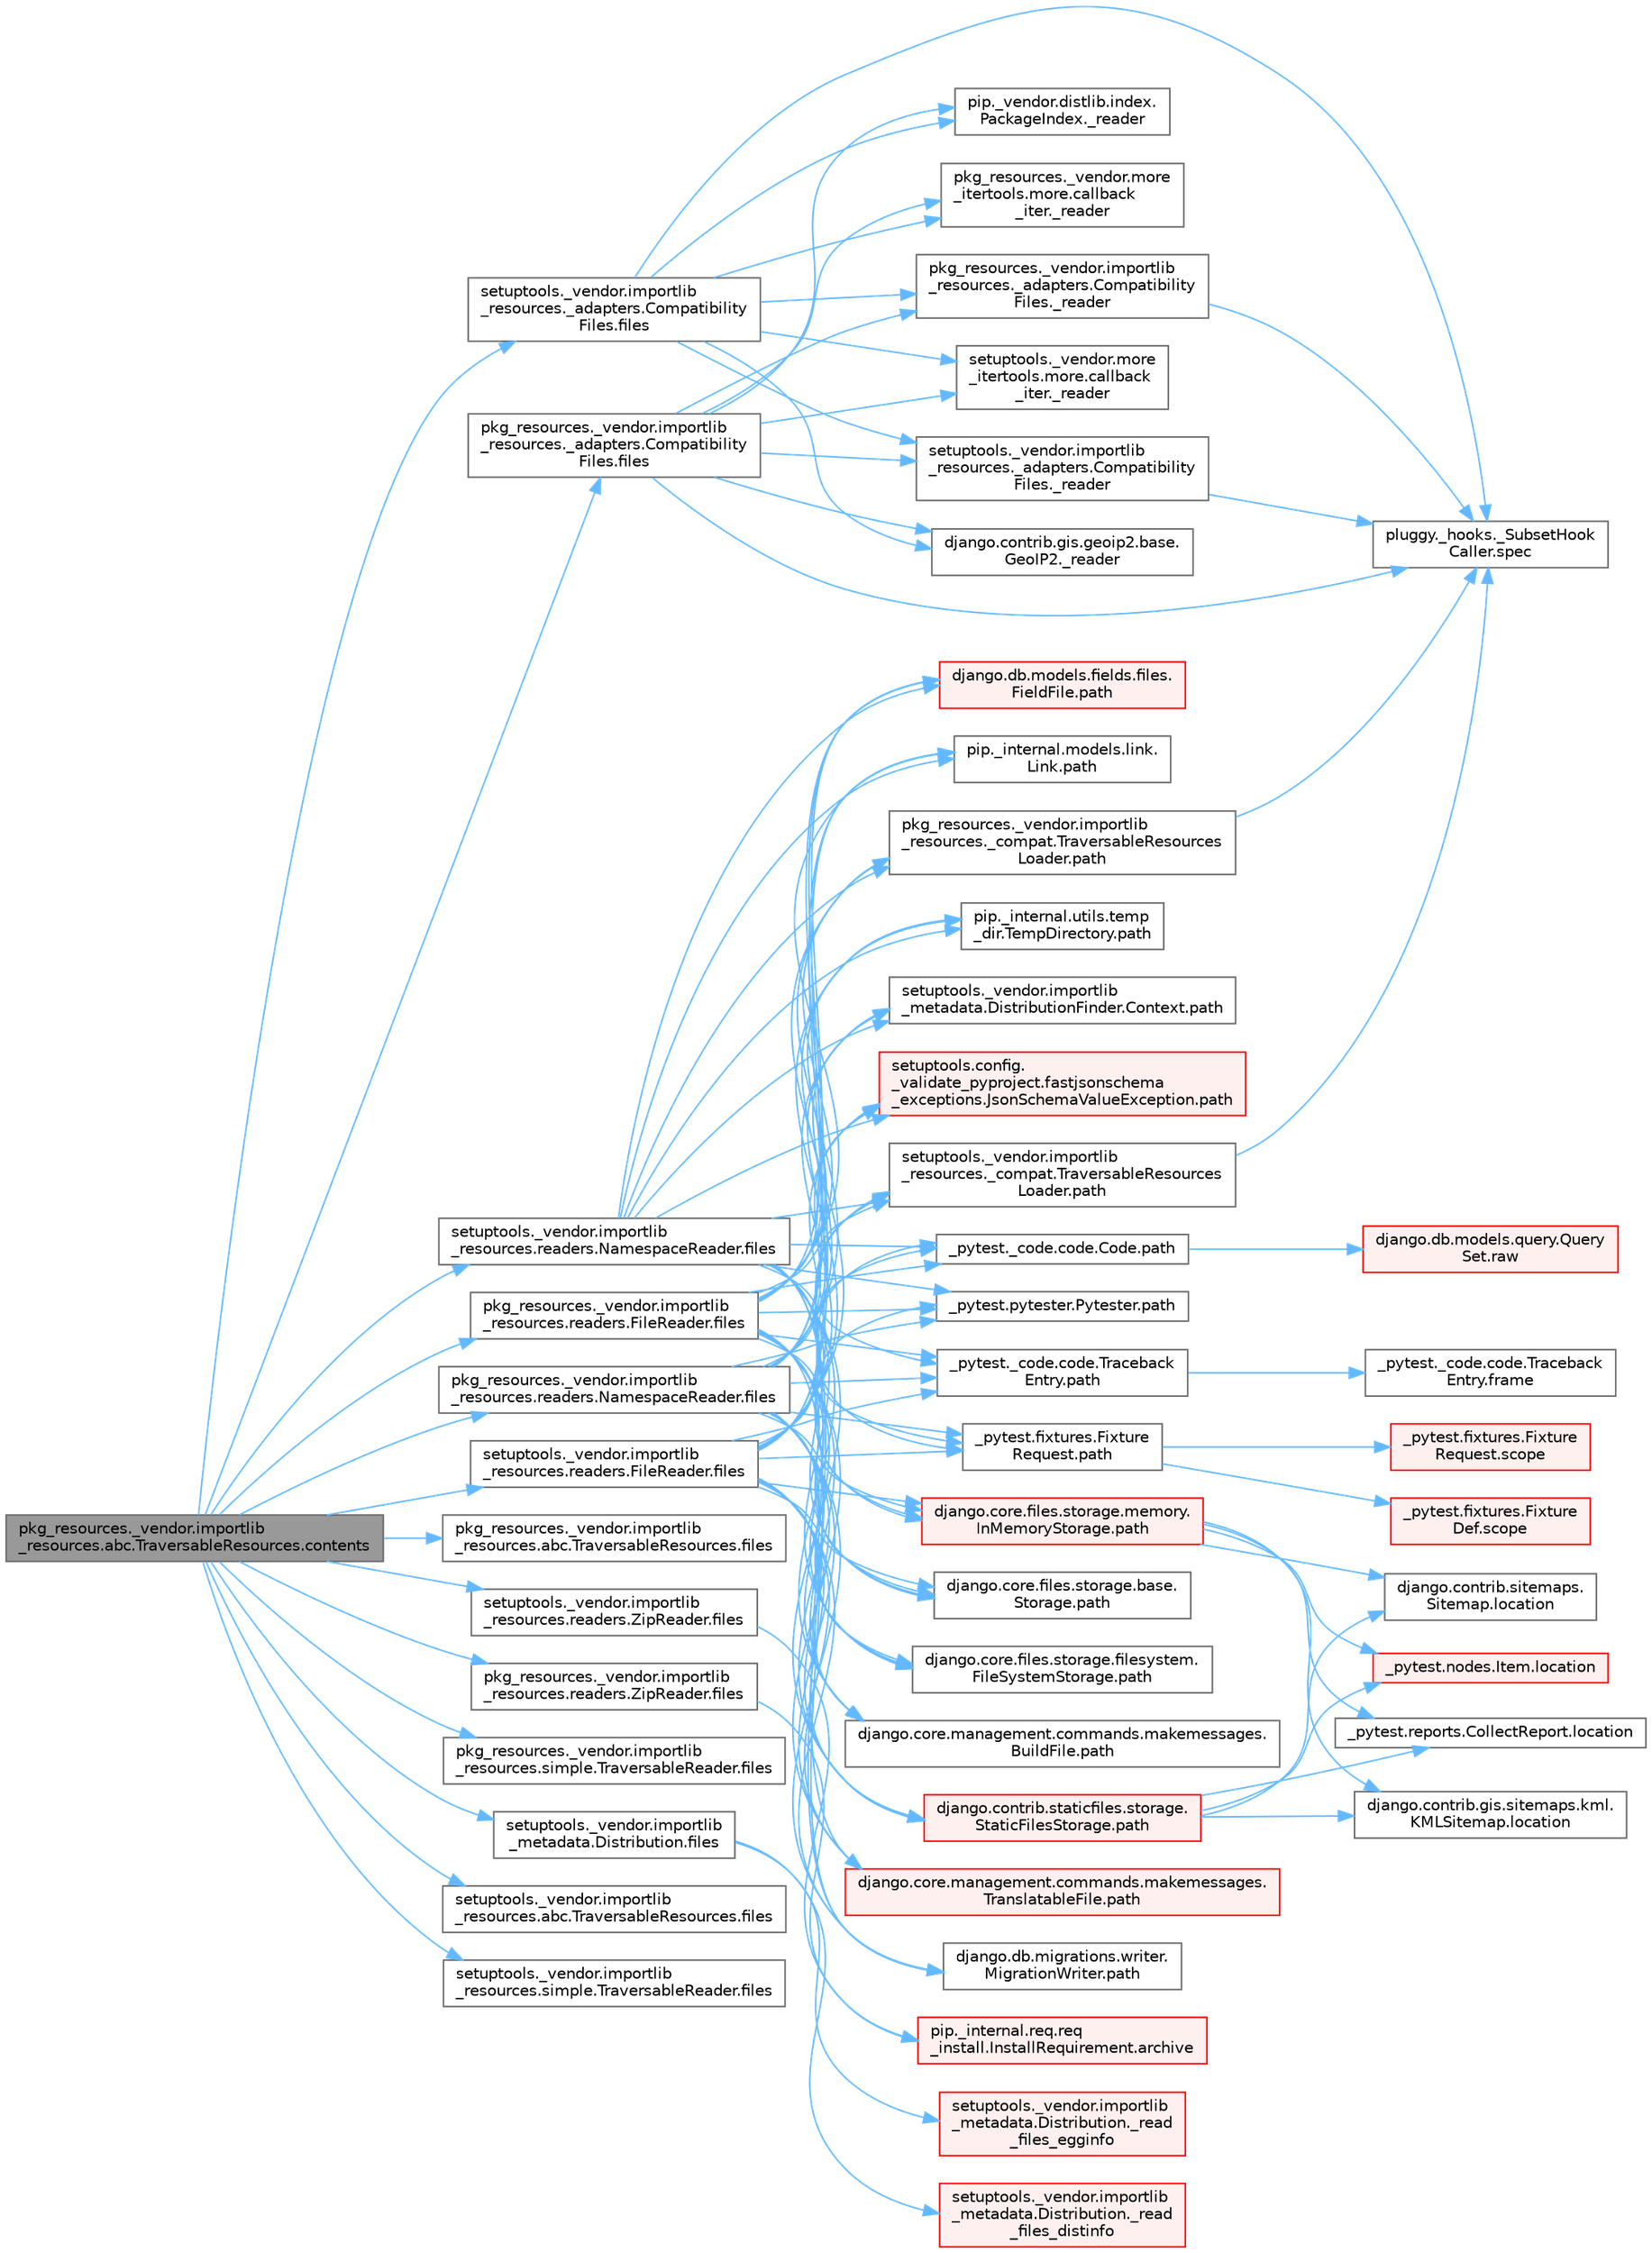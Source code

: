 digraph "pkg_resources._vendor.importlib_resources.abc.TraversableResources.contents"
{
 // LATEX_PDF_SIZE
  bgcolor="transparent";
  edge [fontname=Helvetica,fontsize=10,labelfontname=Helvetica,labelfontsize=10];
  node [fontname=Helvetica,fontsize=10,shape=box,height=0.2,width=0.4];
  rankdir="LR";
  Node1 [id="Node000001",label="pkg_resources._vendor.importlib\l_resources.abc.TraversableResources.contents",height=0.2,width=0.4,color="gray40", fillcolor="grey60", style="filled", fontcolor="black",tooltip=" "];
  Node1 -> Node2 [id="edge1_Node000001_Node000002",color="steelblue1",style="solid",tooltip=" "];
  Node2 [id="Node000002",label="pkg_resources._vendor.importlib\l_resources._adapters.Compatibility\lFiles.files",height=0.2,width=0.4,color="grey40", fillcolor="white", style="filled",URL="$classpkg__resources_1_1__vendor_1_1importlib__resources_1_1__adapters_1_1_compatibility_files.html#a8b9d338ee8b5f6f2b1b612d2835a5528",tooltip=" "];
  Node2 -> Node3 [id="edge2_Node000002_Node000003",color="steelblue1",style="solid",tooltip=" "];
  Node3 [id="Node000003",label="django.contrib.gis.geoip2.base.\lGeoIP2._reader",height=0.2,width=0.4,color="grey40", fillcolor="white", style="filled",URL="$classdjango_1_1contrib_1_1gis_1_1geoip2_1_1base_1_1_geo_i_p2.html#a3602c469d02744ad210583e2b571c286",tooltip=" "];
  Node2 -> Node4 [id="edge3_Node000002_Node000004",color="steelblue1",style="solid",tooltip=" "];
  Node4 [id="Node000004",label="pip._vendor.distlib.index.\lPackageIndex._reader",height=0.2,width=0.4,color="grey40", fillcolor="white", style="filled",URL="$classpip_1_1__vendor_1_1distlib_1_1index_1_1_package_index.html#a101ab2cbea9c2a66818e368a1b783665",tooltip=" "];
  Node2 -> Node5 [id="edge4_Node000002_Node000005",color="steelblue1",style="solid",tooltip=" "];
  Node5 [id="Node000005",label="pkg_resources._vendor.importlib\l_resources._adapters.Compatibility\lFiles._reader",height=0.2,width=0.4,color="grey40", fillcolor="white", style="filled",URL="$classpkg__resources_1_1__vendor_1_1importlib__resources_1_1__adapters_1_1_compatibility_files.html#adb88d9d6cdd3ccde8543d5aff0e263cc",tooltip=" "];
  Node5 -> Node6 [id="edge5_Node000005_Node000006",color="steelblue1",style="solid",tooltip=" "];
  Node6 [id="Node000006",label="pluggy._hooks._SubsetHook\lCaller.spec",height=0.2,width=0.4,color="grey40", fillcolor="white", style="filled",URL="$classpluggy_1_1__hooks_1_1___subset_hook_caller.html#ab4f250ab0096f9c4c5fceaed622f5328",tooltip=" "];
  Node2 -> Node7 [id="edge6_Node000002_Node000007",color="steelblue1",style="solid",tooltip=" "];
  Node7 [id="Node000007",label="pkg_resources._vendor.more\l_itertools.more.callback\l_iter._reader",height=0.2,width=0.4,color="grey40", fillcolor="white", style="filled",URL="$classpkg__resources_1_1__vendor_1_1more__itertools_1_1more_1_1callback__iter.html#a39c147e211ab320778e20aebdb6506c0",tooltip=" "];
  Node2 -> Node8 [id="edge7_Node000002_Node000008",color="steelblue1",style="solid",tooltip=" "];
  Node8 [id="Node000008",label="setuptools._vendor.importlib\l_resources._adapters.Compatibility\lFiles._reader",height=0.2,width=0.4,color="grey40", fillcolor="white", style="filled",URL="$classsetuptools_1_1__vendor_1_1importlib__resources_1_1__adapters_1_1_compatibility_files.html#a2a663060da2f5497b42765bdc90bca45",tooltip=" "];
  Node8 -> Node6 [id="edge8_Node000008_Node000006",color="steelblue1",style="solid",tooltip=" "];
  Node2 -> Node9 [id="edge9_Node000002_Node000009",color="steelblue1",style="solid",tooltip=" "];
  Node9 [id="Node000009",label="setuptools._vendor.more\l_itertools.more.callback\l_iter._reader",height=0.2,width=0.4,color="grey40", fillcolor="white", style="filled",URL="$classsetuptools_1_1__vendor_1_1more__itertools_1_1more_1_1callback__iter.html#a05c0fdd2e4088e3a9914e4fa2e6fd050",tooltip=" "];
  Node2 -> Node6 [id="edge10_Node000002_Node000006",color="steelblue1",style="solid",tooltip=" "];
  Node1 -> Node10 [id="edge11_Node000001_Node000010",color="steelblue1",style="solid",tooltip=" "];
  Node10 [id="Node000010",label="pkg_resources._vendor.importlib\l_resources.abc.TraversableResources.files",height=0.2,width=0.4,color="grey40", fillcolor="white", style="filled",URL="$classpkg__resources_1_1__vendor_1_1importlib__resources_1_1abc_1_1_traversable_resources.html#a355a5579db7885b20dd95b6175965f5b",tooltip=" "];
  Node1 -> Node11 [id="edge12_Node000001_Node000011",color="steelblue1",style="solid",tooltip=" "];
  Node11 [id="Node000011",label="pkg_resources._vendor.importlib\l_resources.readers.FileReader.files",height=0.2,width=0.4,color="grey40", fillcolor="white", style="filled",URL="$classpkg__resources_1_1__vendor_1_1importlib__resources_1_1readers_1_1_file_reader.html#ac80e1e3a22d012bbfb5f1b7a753bab21",tooltip=" "];
  Node11 -> Node12 [id="edge13_Node000011_Node000012",color="steelblue1",style="solid",tooltip=" "];
  Node12 [id="Node000012",label="_pytest._code.code.Code.path",height=0.2,width=0.4,color="grey40", fillcolor="white", style="filled",URL="$class__pytest_1_1__code_1_1code_1_1_code.html#a1dae55e90750fe77c7517f806a14d864",tooltip=" "];
  Node12 -> Node13 [id="edge14_Node000012_Node000013",color="steelblue1",style="solid",tooltip=" "];
  Node13 [id="Node000013",label="django.db.models.query.Query\lSet.raw",height=0.2,width=0.4,color="red", fillcolor="#FFF0F0", style="filled",URL="$classdjango_1_1db_1_1models_1_1query_1_1_query_set.html#abce199e3993658459fb2f7c2719daa45",tooltip="PUBLIC METHODS THAT RETURN A QUERYSET SUBCLASS #."];
  Node11 -> Node24 [id="edge15_Node000011_Node000024",color="steelblue1",style="solid",tooltip=" "];
  Node24 [id="Node000024",label="_pytest._code.code.Traceback\lEntry.path",height=0.2,width=0.4,color="grey40", fillcolor="white", style="filled",URL="$class__pytest_1_1__code_1_1code_1_1_traceback_entry.html#a5a88b9ae4623733566450a9e7d8387c0",tooltip=" "];
  Node24 -> Node25 [id="edge16_Node000024_Node000025",color="steelblue1",style="solid",tooltip=" "];
  Node25 [id="Node000025",label="_pytest._code.code.Traceback\lEntry.frame",height=0.2,width=0.4,color="grey40", fillcolor="white", style="filled",URL="$class__pytest_1_1__code_1_1code_1_1_traceback_entry.html#a8592e8aeeb3804602a1d6c85fc427f1b",tooltip=" "];
  Node11 -> Node26 [id="edge17_Node000011_Node000026",color="steelblue1",style="solid",tooltip=" "];
  Node26 [id="Node000026",label="_pytest.fixtures.Fixture\lRequest.path",height=0.2,width=0.4,color="grey40", fillcolor="white", style="filled",URL="$class__pytest_1_1fixtures_1_1_fixture_request.html#a6f6db59812d121b54cd67d5e434e1451",tooltip=" "];
  Node26 -> Node27 [id="edge18_Node000026_Node000027",color="steelblue1",style="solid",tooltip=" "];
  Node27 [id="Node000027",label="_pytest.fixtures.Fixture\lDef.scope",height=0.2,width=0.4,color="red", fillcolor="#FFF0F0", style="filled",URL="$class__pytest_1_1fixtures_1_1_fixture_def.html#a7631cdae842daae93780def0698acba2",tooltip=" "];
  Node26 -> Node31 [id="edge19_Node000026_Node000031",color="steelblue1",style="solid",tooltip=" "];
  Node31 [id="Node000031",label="_pytest.fixtures.Fixture\lRequest.scope",height=0.2,width=0.4,color="red", fillcolor="#FFF0F0", style="filled",URL="$class__pytest_1_1fixtures_1_1_fixture_request.html#acb5406ee9e8cf7147711b9314b6c951a",tooltip=" "];
  Node11 -> Node32 [id="edge20_Node000011_Node000032",color="steelblue1",style="solid",tooltip=" "];
  Node32 [id="Node000032",label="_pytest.pytester.Pytester.path",height=0.2,width=0.4,color="grey40", fillcolor="white", style="filled",URL="$class__pytest_1_1pytester_1_1_pytester.html#a403c804f74a87f5e5705774fa896cc1f",tooltip=" "];
  Node11 -> Node33 [id="edge21_Node000011_Node000033",color="steelblue1",style="solid",tooltip=" "];
  Node33 [id="Node000033",label="django.contrib.staticfiles.storage.\lStaticFilesStorage.path",height=0.2,width=0.4,color="red", fillcolor="#FFF0F0", style="filled",URL="$classdjango_1_1contrib_1_1staticfiles_1_1storage_1_1_static_files_storage.html#a4e96cc92fbde7423d1b74f3a50fc0bf6",tooltip=" "];
  Node33 -> Node34 [id="edge22_Node000033_Node000034",color="steelblue1",style="solid",tooltip=" "];
  Node34 [id="Node000034",label="_pytest.nodes.Item.location",height=0.2,width=0.4,color="red", fillcolor="#FFF0F0", style="filled",URL="$class__pytest_1_1nodes_1_1_item.html#a09cd5bab99de1b92a3aa6f76ba8aa206",tooltip=" "];
  Node33 -> Node45 [id="edge23_Node000033_Node000045",color="steelblue1",style="solid",tooltip=" "];
  Node45 [id="Node000045",label="_pytest.reports.CollectReport.location",height=0.2,width=0.4,color="grey40", fillcolor="white", style="filled",URL="$class__pytest_1_1reports_1_1_collect_report.html#a3df6c3a6598c22fd46d30789b1a43393",tooltip=" "];
  Node33 -> Node46 [id="edge24_Node000033_Node000046",color="steelblue1",style="solid",tooltip=" "];
  Node46 [id="Node000046",label="django.contrib.gis.sitemaps.kml.\lKMLSitemap.location",height=0.2,width=0.4,color="grey40", fillcolor="white", style="filled",URL="$classdjango_1_1contrib_1_1gis_1_1sitemaps_1_1kml_1_1_k_m_l_sitemap.html#aeae9b718dc149bb1b470a9c52ac5628f",tooltip=" "];
  Node33 -> Node47 [id="edge25_Node000033_Node000047",color="steelblue1",style="solid",tooltip=" "];
  Node47 [id="Node000047",label="django.contrib.sitemaps.\lSitemap.location",height=0.2,width=0.4,color="grey40", fillcolor="white", style="filled",URL="$classdjango_1_1contrib_1_1sitemaps_1_1_sitemap.html#aa50de5996662f62a25b44d826e56f3d1",tooltip=" "];
  Node11 -> Node479 [id="edge26_Node000011_Node000479",color="steelblue1",style="solid",tooltip=" "];
  Node479 [id="Node000479",label="django.core.files.storage.base.\lStorage.path",height=0.2,width=0.4,color="grey40", fillcolor="white", style="filled",URL="$classdjango_1_1core_1_1files_1_1storage_1_1base_1_1_storage.html#a9be8d49a55131dbbab2c5fd57f7e772c",tooltip=" "];
  Node11 -> Node480 [id="edge27_Node000011_Node000480",color="steelblue1",style="solid",tooltip=" "];
  Node480 [id="Node000480",label="django.core.files.storage.filesystem.\lFileSystemStorage.path",height=0.2,width=0.4,color="grey40", fillcolor="white", style="filled",URL="$classdjango_1_1core_1_1files_1_1storage_1_1filesystem_1_1_file_system_storage.html#abf8a7e88eedec3e1b2ea965cc0858d17",tooltip=" "];
  Node11 -> Node481 [id="edge28_Node000011_Node000481",color="steelblue1",style="solid",tooltip=" "];
  Node481 [id="Node000481",label="django.core.files.storage.memory.\lInMemoryStorage.path",height=0.2,width=0.4,color="red", fillcolor="#FFF0F0", style="filled",URL="$classdjango_1_1core_1_1files_1_1storage_1_1memory_1_1_in_memory_storage.html#a466c8e28fd11839318d2e4454b8ef89f",tooltip=" "];
  Node481 -> Node34 [id="edge29_Node000481_Node000034",color="steelblue1",style="solid",tooltip=" "];
  Node481 -> Node45 [id="edge30_Node000481_Node000045",color="steelblue1",style="solid",tooltip=" "];
  Node481 -> Node46 [id="edge31_Node000481_Node000046",color="steelblue1",style="solid",tooltip=" "];
  Node481 -> Node47 [id="edge32_Node000481_Node000047",color="steelblue1",style="solid",tooltip=" "];
  Node11 -> Node485 [id="edge33_Node000011_Node000485",color="steelblue1",style="solid",tooltip=" "];
  Node485 [id="Node000485",label="django.core.management.commands.makemessages.\lBuildFile.path",height=0.2,width=0.4,color="grey40", fillcolor="white", style="filled",URL="$classdjango_1_1core_1_1management_1_1commands_1_1makemessages_1_1_build_file.html#ac06388718e902543bc00a7c6565105fc",tooltip=" "];
  Node11 -> Node486 [id="edge34_Node000011_Node000486",color="steelblue1",style="solid",tooltip=" "];
  Node486 [id="Node000486",label="django.core.management.commands.makemessages.\lTranslatableFile.path",height=0.2,width=0.4,color="red", fillcolor="#FFF0F0", style="filled",URL="$classdjango_1_1core_1_1management_1_1commands_1_1makemessages_1_1_translatable_file.html#ad851d5e6b8a65f5915ccfd4a30fb8026",tooltip=" "];
  Node11 -> Node487 [id="edge35_Node000011_Node000487",color="steelblue1",style="solid",tooltip=" "];
  Node487 [id="Node000487",label="django.db.migrations.writer.\lMigrationWriter.path",height=0.2,width=0.4,color="grey40", fillcolor="white", style="filled",URL="$classdjango_1_1db_1_1migrations_1_1writer_1_1_migration_writer.html#a45469d67e8f80996c982470d36136184",tooltip=" "];
  Node11 -> Node488 [id="edge36_Node000011_Node000488",color="steelblue1",style="solid",tooltip=" "];
  Node488 [id="Node000488",label="django.db.models.fields.files.\lFieldFile.path",height=0.2,width=0.4,color="red", fillcolor="#FFF0F0", style="filled",URL="$classdjango_1_1db_1_1models_1_1fields_1_1files_1_1_field_file.html#ae91c4ed0643fb9bd8959d0db8eb44f80",tooltip=" "];
  Node11 -> Node584 [id="edge37_Node000011_Node000584",color="steelblue1",style="solid",tooltip=" "];
  Node584 [id="Node000584",label="pip._internal.models.link.\lLink.path",height=0.2,width=0.4,color="grey40", fillcolor="white", style="filled",URL="$classpip_1_1__internal_1_1models_1_1link_1_1_link.html#a30f454216dcb615e3ed986238490f180",tooltip=" "];
  Node11 -> Node585 [id="edge38_Node000011_Node000585",color="steelblue1",style="solid",tooltip=" "];
  Node585 [id="Node000585",label="pip._internal.utils.temp\l_dir.TempDirectory.path",height=0.2,width=0.4,color="grey40", fillcolor="white", style="filled",URL="$classpip_1_1__internal_1_1utils_1_1temp__dir_1_1_temp_directory.html#afe6b2d95c070c6570957de5696ff3a6e",tooltip=" "];
  Node11 -> Node586 [id="edge39_Node000011_Node000586",color="steelblue1",style="solid",tooltip=" "];
  Node586 [id="Node000586",label="pkg_resources._vendor.importlib\l_resources._compat.TraversableResources\lLoader.path",height=0.2,width=0.4,color="grey40", fillcolor="white", style="filled",URL="$classpkg__resources_1_1__vendor_1_1importlib__resources_1_1__compat_1_1_traversable_resources_loader.html#acfc17872a53cbe02f6c34eda2bb162f2",tooltip=" "];
  Node586 -> Node6 [id="edge40_Node000586_Node000006",color="steelblue1",style="solid",tooltip=" "];
  Node11 -> Node587 [id="edge41_Node000011_Node000587",color="steelblue1",style="solid",tooltip=" "];
  Node587 [id="Node000587",label="setuptools._vendor.importlib\l_metadata.DistributionFinder.Context.path",height=0.2,width=0.4,color="grey40", fillcolor="white", style="filled",URL="$classsetuptools_1_1__vendor_1_1importlib__metadata_1_1_distribution_finder_1_1_context.html#a84a429ddce40738ea5c0edb53799ee8d",tooltip=" "];
  Node11 -> Node588 [id="edge42_Node000011_Node000588",color="steelblue1",style="solid",tooltip=" "];
  Node588 [id="Node000588",label="setuptools._vendor.importlib\l_resources._compat.TraversableResources\lLoader.path",height=0.2,width=0.4,color="grey40", fillcolor="white", style="filled",URL="$classsetuptools_1_1__vendor_1_1importlib__resources_1_1__compat_1_1_traversable_resources_loader.html#a9b9cf5b6723d48f7a779b6ae71d53699",tooltip=" "];
  Node588 -> Node6 [id="edge43_Node000588_Node000006",color="steelblue1",style="solid",tooltip=" "];
  Node11 -> Node589 [id="edge44_Node000011_Node000589",color="steelblue1",style="solid",tooltip=" "];
  Node589 [id="Node000589",label="setuptools.config.\l_validate_pyproject.fastjsonschema\l_exceptions.JsonSchemaValueException.path",height=0.2,width=0.4,color="red", fillcolor="#FFF0F0", style="filled",URL="$classsetuptools_1_1config_1_1__validate__pyproject_1_1fastjsonschema__exceptions_1_1_json_schema_value_exception.html#a59179b3d1dc16c7087530bbc10bcf857",tooltip=" "];
  Node1 -> Node1156 [id="edge45_Node000001_Node001156",color="steelblue1",style="solid",tooltip=" "];
  Node1156 [id="Node001156",label="pkg_resources._vendor.importlib\l_resources.readers.NamespaceReader.files",height=0.2,width=0.4,color="grey40", fillcolor="white", style="filled",URL="$classpkg__resources_1_1__vendor_1_1importlib__resources_1_1readers_1_1_namespace_reader.html#ae68f8b2f076387226b18c4889de277cf",tooltip=" "];
  Node1156 -> Node12 [id="edge46_Node001156_Node000012",color="steelblue1",style="solid",tooltip=" "];
  Node1156 -> Node24 [id="edge47_Node001156_Node000024",color="steelblue1",style="solid",tooltip=" "];
  Node1156 -> Node26 [id="edge48_Node001156_Node000026",color="steelblue1",style="solid",tooltip=" "];
  Node1156 -> Node32 [id="edge49_Node001156_Node000032",color="steelblue1",style="solid",tooltip=" "];
  Node1156 -> Node33 [id="edge50_Node001156_Node000033",color="steelblue1",style="solid",tooltip=" "];
  Node1156 -> Node479 [id="edge51_Node001156_Node000479",color="steelblue1",style="solid",tooltip=" "];
  Node1156 -> Node480 [id="edge52_Node001156_Node000480",color="steelblue1",style="solid",tooltip=" "];
  Node1156 -> Node481 [id="edge53_Node001156_Node000481",color="steelblue1",style="solid",tooltip=" "];
  Node1156 -> Node485 [id="edge54_Node001156_Node000485",color="steelblue1",style="solid",tooltip=" "];
  Node1156 -> Node486 [id="edge55_Node001156_Node000486",color="steelblue1",style="solid",tooltip=" "];
  Node1156 -> Node487 [id="edge56_Node001156_Node000487",color="steelblue1",style="solid",tooltip=" "];
  Node1156 -> Node488 [id="edge57_Node001156_Node000488",color="steelblue1",style="solid",tooltip=" "];
  Node1156 -> Node584 [id="edge58_Node001156_Node000584",color="steelblue1",style="solid",tooltip=" "];
  Node1156 -> Node585 [id="edge59_Node001156_Node000585",color="steelblue1",style="solid",tooltip=" "];
  Node1156 -> Node586 [id="edge60_Node001156_Node000586",color="steelblue1",style="solid",tooltip=" "];
  Node1156 -> Node587 [id="edge61_Node001156_Node000587",color="steelblue1",style="solid",tooltip=" "];
  Node1156 -> Node588 [id="edge62_Node001156_Node000588",color="steelblue1",style="solid",tooltip=" "];
  Node1156 -> Node589 [id="edge63_Node001156_Node000589",color="steelblue1",style="solid",tooltip=" "];
  Node1 -> Node1157 [id="edge64_Node000001_Node001157",color="steelblue1",style="solid",tooltip=" "];
  Node1157 [id="Node001157",label="pkg_resources._vendor.importlib\l_resources.readers.ZipReader.files",height=0.2,width=0.4,color="grey40", fillcolor="white", style="filled",URL="$classpkg__resources_1_1__vendor_1_1importlib__resources_1_1readers_1_1_zip_reader.html#a7d9335bea71d3023a14cdc45ca26157d",tooltip=" "];
  Node1157 -> Node1158 [id="edge65_Node001157_Node001158",color="steelblue1",style="solid",tooltip=" "];
  Node1158 [id="Node001158",label="pip._internal.req.req\l_install.InstallRequirement.archive",height=0.2,width=0.4,color="red", fillcolor="#FFF0F0", style="filled",URL="$classpip_1_1__internal_1_1req_1_1req__install_1_1_install_requirement.html#aef2764402e45a5e5555e22d5965f1350",tooltip=" "];
  Node1 -> Node1161 [id="edge66_Node000001_Node001161",color="steelblue1",style="solid",tooltip=" "];
  Node1161 [id="Node001161",label="pkg_resources._vendor.importlib\l_resources.simple.TraversableReader.files",height=0.2,width=0.4,color="grey40", fillcolor="white", style="filled",URL="$classpkg__resources_1_1__vendor_1_1importlib__resources_1_1simple_1_1_traversable_reader.html#a17bf2eaa1cbb0affa5ec29f6fefacac8",tooltip=" "];
  Node1 -> Node1162 [id="edge67_Node000001_Node001162",color="steelblue1",style="solid",tooltip=" "];
  Node1162 [id="Node001162",label="setuptools._vendor.importlib\l_metadata.Distribution.files",height=0.2,width=0.4,color="grey40", fillcolor="white", style="filled",URL="$classsetuptools_1_1__vendor_1_1importlib__metadata_1_1_distribution.html#a4600c19bb68ff3c899dbcf38a2eaf98c",tooltip=" "];
  Node1162 -> Node1163 [id="edge68_Node001162_Node001163",color="steelblue1",style="solid",tooltip=" "];
  Node1163 [id="Node001163",label="setuptools._vendor.importlib\l_metadata.Distribution._read\l_files_distinfo",height=0.2,width=0.4,color="red", fillcolor="#FFF0F0", style="filled",URL="$classsetuptools_1_1__vendor_1_1importlib__metadata_1_1_distribution.html#a628110e2d7d92ea6b3593261b810ca15",tooltip=" "];
  Node1162 -> Node4215 [id="edge69_Node001162_Node004215",color="steelblue1",style="solid",tooltip=" "];
  Node4215 [id="Node004215",label="setuptools._vendor.importlib\l_metadata.Distribution._read\l_files_egginfo",height=0.2,width=0.4,color="red", fillcolor="#FFF0F0", style="filled",URL="$classsetuptools_1_1__vendor_1_1importlib__metadata_1_1_distribution.html#a1f141ac67b8d6aa5021ba6f2cc832342",tooltip=" "];
  Node1 -> Node1264 [id="edge70_Node000001_Node001264",color="steelblue1",style="solid",tooltip=" "];
  Node1264 [id="Node001264",label="setuptools._vendor.importlib\l_resources._adapters.Compatibility\lFiles.files",height=0.2,width=0.4,color="grey40", fillcolor="white", style="filled",URL="$classsetuptools_1_1__vendor_1_1importlib__resources_1_1__adapters_1_1_compatibility_files.html#afe4ab3d957d5886ae615b184d7ac2835",tooltip=" "];
  Node1264 -> Node3 [id="edge71_Node001264_Node000003",color="steelblue1",style="solid",tooltip=" "];
  Node1264 -> Node4 [id="edge72_Node001264_Node000004",color="steelblue1",style="solid",tooltip=" "];
  Node1264 -> Node5 [id="edge73_Node001264_Node000005",color="steelblue1",style="solid",tooltip=" "];
  Node1264 -> Node7 [id="edge74_Node001264_Node000007",color="steelblue1",style="solid",tooltip=" "];
  Node1264 -> Node8 [id="edge75_Node001264_Node000008",color="steelblue1",style="solid",tooltip=" "];
  Node1264 -> Node9 [id="edge76_Node001264_Node000009",color="steelblue1",style="solid",tooltip=" "];
  Node1264 -> Node6 [id="edge77_Node001264_Node000006",color="steelblue1",style="solid",tooltip=" "];
  Node1 -> Node1265 [id="edge78_Node000001_Node001265",color="steelblue1",style="solid",tooltip=" "];
  Node1265 [id="Node001265",label="setuptools._vendor.importlib\l_resources.abc.TraversableResources.files",height=0.2,width=0.4,color="grey40", fillcolor="white", style="filled",URL="$classsetuptools_1_1__vendor_1_1importlib__resources_1_1abc_1_1_traversable_resources.html#a573f46222fbe518cca97e89446113d04",tooltip=" "];
  Node1 -> Node1266 [id="edge79_Node000001_Node001266",color="steelblue1",style="solid",tooltip=" "];
  Node1266 [id="Node001266",label="setuptools._vendor.importlib\l_resources.readers.FileReader.files",height=0.2,width=0.4,color="grey40", fillcolor="white", style="filled",URL="$classsetuptools_1_1__vendor_1_1importlib__resources_1_1readers_1_1_file_reader.html#a8536b477e2f4ed83ac20b58baace6b4c",tooltip=" "];
  Node1266 -> Node12 [id="edge80_Node001266_Node000012",color="steelblue1",style="solid",tooltip=" "];
  Node1266 -> Node24 [id="edge81_Node001266_Node000024",color="steelblue1",style="solid",tooltip=" "];
  Node1266 -> Node26 [id="edge82_Node001266_Node000026",color="steelblue1",style="solid",tooltip=" "];
  Node1266 -> Node32 [id="edge83_Node001266_Node000032",color="steelblue1",style="solid",tooltip=" "];
  Node1266 -> Node33 [id="edge84_Node001266_Node000033",color="steelblue1",style="solid",tooltip=" "];
  Node1266 -> Node479 [id="edge85_Node001266_Node000479",color="steelblue1",style="solid",tooltip=" "];
  Node1266 -> Node480 [id="edge86_Node001266_Node000480",color="steelblue1",style="solid",tooltip=" "];
  Node1266 -> Node481 [id="edge87_Node001266_Node000481",color="steelblue1",style="solid",tooltip=" "];
  Node1266 -> Node485 [id="edge88_Node001266_Node000485",color="steelblue1",style="solid",tooltip=" "];
  Node1266 -> Node486 [id="edge89_Node001266_Node000486",color="steelblue1",style="solid",tooltip=" "];
  Node1266 -> Node487 [id="edge90_Node001266_Node000487",color="steelblue1",style="solid",tooltip=" "];
  Node1266 -> Node488 [id="edge91_Node001266_Node000488",color="steelblue1",style="solid",tooltip=" "];
  Node1266 -> Node584 [id="edge92_Node001266_Node000584",color="steelblue1",style="solid",tooltip=" "];
  Node1266 -> Node585 [id="edge93_Node001266_Node000585",color="steelblue1",style="solid",tooltip=" "];
  Node1266 -> Node586 [id="edge94_Node001266_Node000586",color="steelblue1",style="solid",tooltip=" "];
  Node1266 -> Node587 [id="edge95_Node001266_Node000587",color="steelblue1",style="solid",tooltip=" "];
  Node1266 -> Node588 [id="edge96_Node001266_Node000588",color="steelblue1",style="solid",tooltip=" "];
  Node1266 -> Node589 [id="edge97_Node001266_Node000589",color="steelblue1",style="solid",tooltip=" "];
  Node1 -> Node1267 [id="edge98_Node000001_Node001267",color="steelblue1",style="solid",tooltip=" "];
  Node1267 [id="Node001267",label="setuptools._vendor.importlib\l_resources.readers.NamespaceReader.files",height=0.2,width=0.4,color="grey40", fillcolor="white", style="filled",URL="$classsetuptools_1_1__vendor_1_1importlib__resources_1_1readers_1_1_namespace_reader.html#a80c5b3a6ae3f4903c4db5bb312f2ae49",tooltip=" "];
  Node1267 -> Node12 [id="edge99_Node001267_Node000012",color="steelblue1",style="solid",tooltip=" "];
  Node1267 -> Node24 [id="edge100_Node001267_Node000024",color="steelblue1",style="solid",tooltip=" "];
  Node1267 -> Node26 [id="edge101_Node001267_Node000026",color="steelblue1",style="solid",tooltip=" "];
  Node1267 -> Node32 [id="edge102_Node001267_Node000032",color="steelblue1",style="solid",tooltip=" "];
  Node1267 -> Node33 [id="edge103_Node001267_Node000033",color="steelblue1",style="solid",tooltip=" "];
  Node1267 -> Node479 [id="edge104_Node001267_Node000479",color="steelblue1",style="solid",tooltip=" "];
  Node1267 -> Node480 [id="edge105_Node001267_Node000480",color="steelblue1",style="solid",tooltip=" "];
  Node1267 -> Node481 [id="edge106_Node001267_Node000481",color="steelblue1",style="solid",tooltip=" "];
  Node1267 -> Node485 [id="edge107_Node001267_Node000485",color="steelblue1",style="solid",tooltip=" "];
  Node1267 -> Node486 [id="edge108_Node001267_Node000486",color="steelblue1",style="solid",tooltip=" "];
  Node1267 -> Node487 [id="edge109_Node001267_Node000487",color="steelblue1",style="solid",tooltip=" "];
  Node1267 -> Node488 [id="edge110_Node001267_Node000488",color="steelblue1",style="solid",tooltip=" "];
  Node1267 -> Node584 [id="edge111_Node001267_Node000584",color="steelblue1",style="solid",tooltip=" "];
  Node1267 -> Node585 [id="edge112_Node001267_Node000585",color="steelblue1",style="solid",tooltip=" "];
  Node1267 -> Node586 [id="edge113_Node001267_Node000586",color="steelblue1",style="solid",tooltip=" "];
  Node1267 -> Node587 [id="edge114_Node001267_Node000587",color="steelblue1",style="solid",tooltip=" "];
  Node1267 -> Node588 [id="edge115_Node001267_Node000588",color="steelblue1",style="solid",tooltip=" "];
  Node1267 -> Node589 [id="edge116_Node001267_Node000589",color="steelblue1",style="solid",tooltip=" "];
  Node1 -> Node1268 [id="edge117_Node000001_Node001268",color="steelblue1",style="solid",tooltip=" "];
  Node1268 [id="Node001268",label="setuptools._vendor.importlib\l_resources.readers.ZipReader.files",height=0.2,width=0.4,color="grey40", fillcolor="white", style="filled",URL="$classsetuptools_1_1__vendor_1_1importlib__resources_1_1readers_1_1_zip_reader.html#ac310114936b6978f32944f3845ee32ed",tooltip=" "];
  Node1268 -> Node1158 [id="edge118_Node001268_Node001158",color="steelblue1",style="solid",tooltip=" "];
  Node1 -> Node1269 [id="edge119_Node000001_Node001269",color="steelblue1",style="solid",tooltip=" "];
  Node1269 [id="Node001269",label="setuptools._vendor.importlib\l_resources.simple.TraversableReader.files",height=0.2,width=0.4,color="grey40", fillcolor="white", style="filled",URL="$classsetuptools_1_1__vendor_1_1importlib__resources_1_1simple_1_1_traversable_reader.html#a15b7bef75b9485b98deb4edccf1a5f53",tooltip=" "];
}
